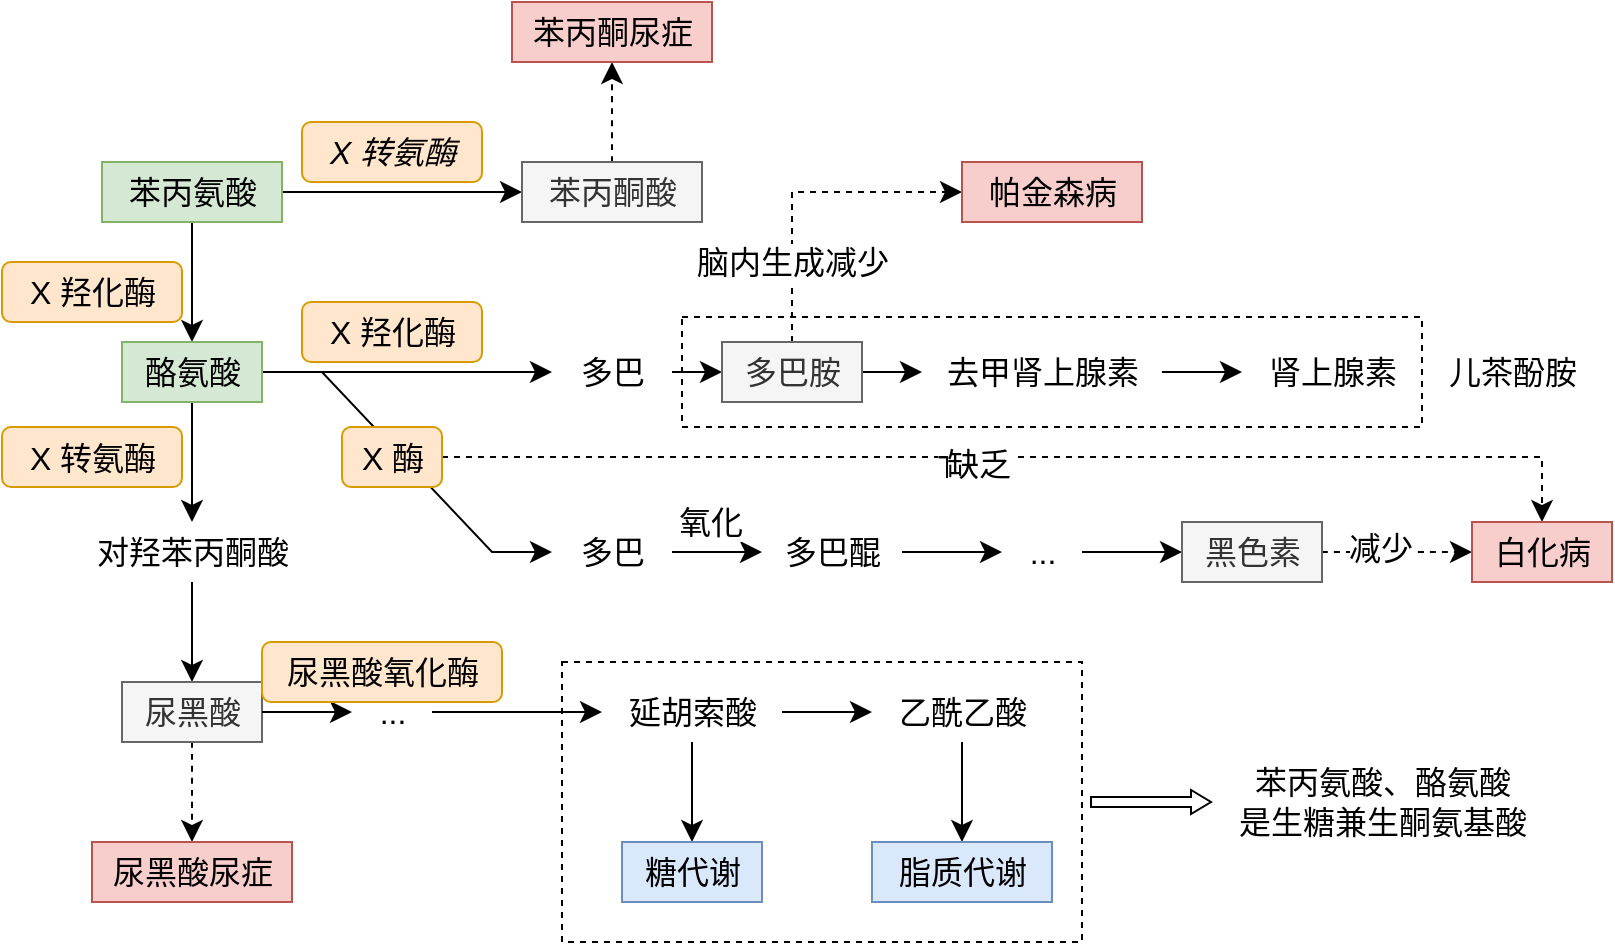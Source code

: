 <mxfile version="22.0.3" type="device">
  <diagram name="第 1 页" id="IJC8CHaW8OvVdunV08Oi">
    <mxGraphModel dx="998" dy="300" grid="1" gridSize="10" guides="1" tooltips="1" connect="1" arrows="1" fold="1" page="0" pageScale="1" pageWidth="827" pageHeight="1169" math="0" shadow="0">
      <root>
        <mxCell id="0" />
        <mxCell id="1" parent="0" />
        <mxCell id="XkeC98np7HwrWF6QXYlz-70" style="edgeStyle=none;curved=1;rounded=0;orthogonalLoop=1;jettySize=auto;html=1;fontSize=12;shape=flexArrow;startSize=2;width=5;endSize=3;endWidth=6;startArrow=none;startFill=0;sourcePerimeterSpacing=4;" parent="1" source="XkeC98np7HwrWF6QXYlz-68" target="XkeC98np7HwrWF6QXYlz-69" edge="1">
          <mxGeometry relative="1" as="geometry" />
        </mxCell>
        <mxCell id="XkeC98np7HwrWF6QXYlz-68" value="" style="rounded=0;whiteSpace=wrap;html=1;fontSize=16;fillColor=none;dashed=1;" parent="1" vertex="1">
          <mxGeometry x="310" y="810" width="260" height="140" as="geometry" />
        </mxCell>
        <mxCell id="XkeC98np7HwrWF6QXYlz-24" value="" style="rounded=0;whiteSpace=wrap;html=1;fontSize=16;fillColor=none;dashed=1;" parent="1" vertex="1">
          <mxGeometry x="370" y="637.5" width="370" height="55" as="geometry" />
        </mxCell>
        <mxCell id="XkeC98np7HwrWF6QXYlz-8" value="" style="edgeStyle=none;curved=1;rounded=0;orthogonalLoop=1;jettySize=auto;html=1;fontSize=12;startSize=8;endSize=8;" parent="1" source="XkeC98np7HwrWF6QXYlz-6" target="XkeC98np7HwrWF6QXYlz-7" edge="1">
          <mxGeometry relative="1" as="geometry" />
        </mxCell>
        <mxCell id="XkeC98np7HwrWF6QXYlz-11" value="" style="edgeStyle=none;curved=1;rounded=0;orthogonalLoop=1;jettySize=auto;html=1;fontSize=12;startSize=8;endSize=8;" parent="1" source="XkeC98np7HwrWF6QXYlz-6" target="XkeC98np7HwrWF6QXYlz-10" edge="1">
          <mxGeometry relative="1" as="geometry" />
        </mxCell>
        <mxCell id="XkeC98np7HwrWF6QXYlz-6" value="苯丙氨酸" style="text;html=1;align=center;verticalAlign=middle;resizable=0;points=[];autosize=1;strokeColor=#82b366;fillColor=#d5e8d4;fontSize=16;" parent="1" vertex="1">
          <mxGeometry x="80" y="560" width="90" height="30" as="geometry" />
        </mxCell>
        <mxCell id="XkeC98np7HwrWF6QXYlz-13" value="" style="edgeStyle=none;curved=1;rounded=0;orthogonalLoop=1;jettySize=auto;html=1;fontSize=12;startSize=8;endSize=8;dashed=1;endArrow=classic;endFill=1;" parent="1" source="XkeC98np7HwrWF6QXYlz-7" target="XkeC98np7HwrWF6QXYlz-12" edge="1">
          <mxGeometry relative="1" as="geometry" />
        </mxCell>
        <mxCell id="XkeC98np7HwrWF6QXYlz-7" value="苯丙酮酸" style="text;html=1;align=center;verticalAlign=middle;resizable=0;points=[];autosize=1;strokeColor=#666666;fillColor=#f5f5f5;fontSize=16;fontColor=#333333;" parent="1" vertex="1">
          <mxGeometry x="290" y="560" width="90" height="30" as="geometry" />
        </mxCell>
        <mxCell id="XkeC98np7HwrWF6QXYlz-9" value="X 转氨酶" style="text;html=1;align=center;verticalAlign=middle;resizable=0;points=[];autosize=1;strokeColor=#d79b00;fillColor=#ffe6cc;fontSize=16;rounded=1;fontStyle=2" parent="1" vertex="1">
          <mxGeometry x="180" y="540" width="90" height="30" as="geometry" />
        </mxCell>
        <mxCell id="XkeC98np7HwrWF6QXYlz-15" value="" style="edgeStyle=none;curved=1;rounded=0;orthogonalLoop=1;jettySize=auto;html=1;fontSize=12;startSize=8;endSize=8;" parent="1" source="XkeC98np7HwrWF6QXYlz-10" target="XkeC98np7HwrWF6QXYlz-14" edge="1">
          <mxGeometry relative="1" as="geometry" />
        </mxCell>
        <mxCell id="XkeC98np7HwrWF6QXYlz-26" style="edgeStyle=entityRelationEdgeStyle;rounded=0;orthogonalLoop=1;jettySize=auto;html=1;fontSize=12;startSize=8;endSize=8;" parent="1" source="XkeC98np7HwrWF6QXYlz-10" target="XkeC98np7HwrWF6QXYlz-25" edge="1">
          <mxGeometry relative="1" as="geometry" />
        </mxCell>
        <mxCell id="XkeC98np7HwrWF6QXYlz-34" value="" style="edgeStyle=none;curved=1;rounded=0;orthogonalLoop=1;jettySize=auto;html=1;fontSize=12;startSize=8;endSize=8;" parent="1" source="XkeC98np7HwrWF6QXYlz-10" target="XkeC98np7HwrWF6QXYlz-33" edge="1">
          <mxGeometry relative="1" as="geometry" />
        </mxCell>
        <mxCell id="XkeC98np7HwrWF6QXYlz-10" value="酪氨酸" style="text;html=1;align=center;verticalAlign=middle;resizable=0;points=[];autosize=1;strokeColor=#82b366;fillColor=#d5e8d4;fontSize=16;" parent="1" vertex="1">
          <mxGeometry x="90" y="650" width="70" height="30" as="geometry" />
        </mxCell>
        <mxCell id="XkeC98np7HwrWF6QXYlz-12" value="苯丙酮尿症" style="text;html=1;align=center;verticalAlign=middle;resizable=0;points=[];autosize=1;fontSize=16;fillColor=#f8cecc;strokeColor=#b85450;" parent="1" vertex="1">
          <mxGeometry x="285" y="480" width="100" height="30" as="geometry" />
        </mxCell>
        <mxCell id="XkeC98np7HwrWF6QXYlz-19" value="" style="edgeStyle=none;curved=1;rounded=0;orthogonalLoop=1;jettySize=auto;html=1;fontSize=12;startSize=8;endSize=8;" parent="1" source="XkeC98np7HwrWF6QXYlz-14" target="XkeC98np7HwrWF6QXYlz-18" edge="1">
          <mxGeometry relative="1" as="geometry" />
        </mxCell>
        <mxCell id="XkeC98np7HwrWF6QXYlz-14" value="多巴" style="text;html=1;align=center;verticalAlign=middle;resizable=0;points=[];autosize=1;fontSize=16;" parent="1" vertex="1">
          <mxGeometry x="305" y="650" width="60" height="30" as="geometry" />
        </mxCell>
        <mxCell id="XkeC98np7HwrWF6QXYlz-16" value="X 羟化酶" style="text;html=1;align=center;verticalAlign=middle;resizable=0;points=[];autosize=1;strokeColor=#d79b00;fillColor=#ffe6cc;fontSize=16;rounded=1;" parent="1" vertex="1">
          <mxGeometry x="180" y="630" width="90" height="30" as="geometry" />
        </mxCell>
        <mxCell id="XkeC98np7HwrWF6QXYlz-17" value="X 羟化酶" style="text;html=1;align=center;verticalAlign=middle;resizable=0;points=[];autosize=1;strokeColor=#d79b00;fillColor=#ffe6cc;fontSize=16;rounded=1;" parent="1" vertex="1">
          <mxGeometry x="30" y="610" width="90" height="30" as="geometry" />
        </mxCell>
        <mxCell id="XkeC98np7HwrWF6QXYlz-21" value="" style="edgeStyle=none;curved=1;rounded=0;orthogonalLoop=1;jettySize=auto;html=1;fontSize=12;startSize=8;endSize=8;" parent="1" source="XkeC98np7HwrWF6QXYlz-18" target="XkeC98np7HwrWF6QXYlz-20" edge="1">
          <mxGeometry relative="1" as="geometry" />
        </mxCell>
        <mxCell id="XkeC98np7HwrWF6QXYlz-51" style="edgeStyle=orthogonalEdgeStyle;rounded=0;orthogonalLoop=1;jettySize=auto;html=1;fontSize=12;startSize=8;endSize=8;dashed=1;" parent="1" source="XkeC98np7HwrWF6QXYlz-18" target="XkeC98np7HwrWF6QXYlz-57" edge="1">
          <mxGeometry relative="1" as="geometry">
            <mxPoint x="530" y="570" as="targetPoint" />
            <Array as="points">
              <mxPoint x="425" y="575" />
            </Array>
          </mxGeometry>
        </mxCell>
        <mxCell id="XkeC98np7HwrWF6QXYlz-58" value="脑内生成减少" style="edgeLabel;html=1;align=center;verticalAlign=middle;resizable=0;points=[];fontSize=16;" parent="XkeC98np7HwrWF6QXYlz-51" vertex="1" connectable="0">
          <mxGeometry x="-0.101" relative="1" as="geometry">
            <mxPoint y="32" as="offset" />
          </mxGeometry>
        </mxCell>
        <mxCell id="XkeC98np7HwrWF6QXYlz-18" value="多巴胺" style="text;html=1;align=center;verticalAlign=middle;resizable=0;points=[];autosize=1;fontSize=16;fillColor=#f5f5f5;fontColor=#333333;strokeColor=#666666;" parent="1" vertex="1">
          <mxGeometry x="390" y="650" width="70" height="30" as="geometry" />
        </mxCell>
        <mxCell id="XkeC98np7HwrWF6QXYlz-23" value="" style="edgeStyle=none;curved=1;rounded=0;orthogonalLoop=1;jettySize=auto;html=1;fontSize=12;startSize=8;endSize=8;" parent="1" source="XkeC98np7HwrWF6QXYlz-20" target="XkeC98np7HwrWF6QXYlz-22" edge="1">
          <mxGeometry relative="1" as="geometry" />
        </mxCell>
        <mxCell id="XkeC98np7HwrWF6QXYlz-20" value="去甲肾上腺素" style="text;html=1;align=center;verticalAlign=middle;resizable=0;points=[];autosize=1;fontSize=16;" parent="1" vertex="1">
          <mxGeometry x="490" y="650" width="120" height="30" as="geometry" />
        </mxCell>
        <mxCell id="XkeC98np7HwrWF6QXYlz-22" value="肾上腺素" style="text;html=1;align=center;verticalAlign=middle;resizable=0;points=[];autosize=1;fontSize=16;" parent="1" vertex="1">
          <mxGeometry x="650" y="650" width="90" height="30" as="geometry" />
        </mxCell>
        <mxCell id="XkeC98np7HwrWF6QXYlz-30" value="" style="edgeStyle=none;curved=1;rounded=0;orthogonalLoop=1;jettySize=auto;html=1;fontSize=12;startSize=8;endSize=8;" parent="1" source="XkeC98np7HwrWF6QXYlz-25" target="XkeC98np7HwrWF6QXYlz-29" edge="1">
          <mxGeometry relative="1" as="geometry" />
        </mxCell>
        <mxCell id="XkeC98np7HwrWF6QXYlz-61" value="氧化" style="edgeLabel;html=1;align=center;verticalAlign=middle;resizable=0;points=[];fontSize=16;" parent="XkeC98np7HwrWF6QXYlz-30" vertex="1" connectable="0">
          <mxGeometry x="-0.218" y="4" relative="1" as="geometry">
            <mxPoint x="1" y="-11" as="offset" />
          </mxGeometry>
        </mxCell>
        <mxCell id="XkeC98np7HwrWF6QXYlz-25" value="多巴" style="text;html=1;align=center;verticalAlign=middle;resizable=0;points=[];autosize=1;strokeColor=none;fillColor=none;fontSize=16;" parent="1" vertex="1">
          <mxGeometry x="305" y="740" width="60" height="30" as="geometry" />
        </mxCell>
        <mxCell id="XkeC98np7HwrWF6QXYlz-50" style="edgeStyle=orthogonalEdgeStyle;rounded=0;orthogonalLoop=1;jettySize=auto;html=1;fontSize=12;startSize=8;endSize=8;dashed=1;" parent="1" source="XkeC98np7HwrWF6QXYlz-27" target="XkeC98np7HwrWF6QXYlz-47" edge="1">
          <mxGeometry relative="1" as="geometry">
            <mxPoint x="700" y="707.5" as="targetPoint" />
          </mxGeometry>
        </mxCell>
        <mxCell id="XkeC98np7HwrWF6QXYlz-52" value="Text" style="edgeLabel;html=1;align=center;verticalAlign=middle;resizable=0;points=[];fontSize=16;" parent="XkeC98np7HwrWF6QXYlz-50" vertex="1" connectable="0">
          <mxGeometry x="-0.194" y="-4" relative="1" as="geometry">
            <mxPoint x="27" as="offset" />
          </mxGeometry>
        </mxCell>
        <mxCell id="XkeC98np7HwrWF6QXYlz-53" value="缺乏" style="edgeLabel;html=1;align=center;verticalAlign=middle;resizable=0;points=[];fontSize=16;" parent="XkeC98np7HwrWF6QXYlz-50" vertex="1" connectable="0">
          <mxGeometry x="-0.081" y="-6" relative="1" as="geometry">
            <mxPoint y="-3" as="offset" />
          </mxGeometry>
        </mxCell>
        <mxCell id="XkeC98np7HwrWF6QXYlz-27" value="X 酶" style="text;html=1;align=center;verticalAlign=middle;resizable=0;points=[];autosize=1;strokeColor=#d79b00;fillColor=#ffe6cc;fontSize=16;rounded=1;" parent="1" vertex="1">
          <mxGeometry x="200" y="692.5" width="50" height="30" as="geometry" />
        </mxCell>
        <mxCell id="XkeC98np7HwrWF6QXYlz-32" value="" style="edgeStyle=none;curved=1;rounded=0;orthogonalLoop=1;jettySize=auto;html=1;fontSize=12;startSize=8;endSize=8;" parent="1" source="XkeC98np7HwrWF6QXYlz-62" target="XkeC98np7HwrWF6QXYlz-31" edge="1">
          <mxGeometry relative="1" as="geometry" />
        </mxCell>
        <mxCell id="XkeC98np7HwrWF6QXYlz-29" value="多巴醌" style="text;html=1;align=center;verticalAlign=middle;resizable=0;points=[];autosize=1;strokeColor=none;fillColor=none;fontSize=16;" parent="1" vertex="1">
          <mxGeometry x="410" y="740" width="70" height="30" as="geometry" />
        </mxCell>
        <mxCell id="XkeC98np7HwrWF6QXYlz-55" style="edgeStyle=none;curved=1;rounded=0;orthogonalLoop=1;jettySize=auto;html=1;fontSize=12;startSize=8;endSize=8;dashed=1;" parent="1" source="XkeC98np7HwrWF6QXYlz-31" target="XkeC98np7HwrWF6QXYlz-47" edge="1">
          <mxGeometry relative="1" as="geometry" />
        </mxCell>
        <mxCell id="XkeC98np7HwrWF6QXYlz-56" value="减少" style="edgeLabel;html=1;align=center;verticalAlign=middle;resizable=0;points=[];fontSize=16;" parent="XkeC98np7HwrWF6QXYlz-55" vertex="1" connectable="0">
          <mxGeometry x="-0.239" y="2" relative="1" as="geometry">
            <mxPoint as="offset" />
          </mxGeometry>
        </mxCell>
        <mxCell id="XkeC98np7HwrWF6QXYlz-31" value="黑色素" style="text;html=1;align=center;verticalAlign=middle;resizable=0;points=[];autosize=1;strokeColor=#666666;fillColor=#f5f5f5;fontSize=16;fontColor=#333333;" parent="1" vertex="1">
          <mxGeometry x="620" y="740" width="70" height="30" as="geometry" />
        </mxCell>
        <mxCell id="XkeC98np7HwrWF6QXYlz-37" value="" style="edgeStyle=none;curved=1;rounded=0;orthogonalLoop=1;jettySize=auto;html=1;fontSize=12;startSize=8;endSize=8;" parent="1" source="XkeC98np7HwrWF6QXYlz-33" target="XkeC98np7HwrWF6QXYlz-36" edge="1">
          <mxGeometry relative="1" as="geometry" />
        </mxCell>
        <mxCell id="XkeC98np7HwrWF6QXYlz-33" value="对羟苯丙酮酸" style="text;html=1;align=center;verticalAlign=middle;resizable=0;points=[];autosize=1;fontSize=16;" parent="1" vertex="1">
          <mxGeometry x="65" y="740" width="120" height="30" as="geometry" />
        </mxCell>
        <mxCell id="XkeC98np7HwrWF6QXYlz-35" value="X 转氨酶" style="text;html=1;align=center;verticalAlign=middle;resizable=0;points=[];autosize=1;strokeColor=#d79b00;fillColor=#ffe6cc;fontSize=16;rounded=1;" parent="1" vertex="1">
          <mxGeometry x="30" y="692.5" width="90" height="30" as="geometry" />
        </mxCell>
        <mxCell id="XkeC98np7HwrWF6QXYlz-39" value="" style="edgeStyle=none;curved=1;rounded=0;orthogonalLoop=1;jettySize=auto;html=1;fontSize=12;startSize=8;endSize=8;" parent="1" source="XkeC98np7HwrWF6QXYlz-41" target="XkeC98np7HwrWF6QXYlz-38" edge="1">
          <mxGeometry relative="1" as="geometry" />
        </mxCell>
        <mxCell id="XkeC98np7HwrWF6QXYlz-46" value="" style="edgeStyle=none;curved=1;rounded=0;orthogonalLoop=1;jettySize=auto;html=1;fontSize=12;startSize=8;endSize=8;dashed=1;endArrow=classic;endFill=1;" parent="1" source="XkeC98np7HwrWF6QXYlz-36" target="XkeC98np7HwrWF6QXYlz-45" edge="1">
          <mxGeometry relative="1" as="geometry" />
        </mxCell>
        <mxCell id="XkeC98np7HwrWF6QXYlz-36" value="尿黑酸" style="text;html=1;align=center;verticalAlign=middle;resizable=0;points=[];autosize=1;fontSize=16;fillColor=#f5f5f5;fontColor=#333333;strokeColor=#666666;" parent="1" vertex="1">
          <mxGeometry x="90" y="820" width="70" height="30" as="geometry" />
        </mxCell>
        <mxCell id="XkeC98np7HwrWF6QXYlz-44" value="" style="edgeStyle=none;curved=1;rounded=0;orthogonalLoop=1;jettySize=auto;html=1;fontSize=12;startSize=8;endSize=8;" parent="1" source="XkeC98np7HwrWF6QXYlz-38" target="XkeC98np7HwrWF6QXYlz-43" edge="1">
          <mxGeometry relative="1" as="geometry" />
        </mxCell>
        <mxCell id="XkeC98np7HwrWF6QXYlz-65" value="" style="edgeStyle=none;curved=1;rounded=0;orthogonalLoop=1;jettySize=auto;html=1;fontSize=12;startSize=8;endSize=8;" parent="1" source="XkeC98np7HwrWF6QXYlz-38" target="XkeC98np7HwrWF6QXYlz-64" edge="1">
          <mxGeometry relative="1" as="geometry" />
        </mxCell>
        <mxCell id="XkeC98np7HwrWF6QXYlz-38" value="延胡索酸" style="text;html=1;align=center;verticalAlign=middle;resizable=0;points=[];autosize=1;fontSize=16;" parent="1" vertex="1">
          <mxGeometry x="330" y="820" width="90" height="30" as="geometry" />
        </mxCell>
        <mxCell id="XkeC98np7HwrWF6QXYlz-42" value="" style="edgeStyle=none;curved=1;rounded=0;orthogonalLoop=1;jettySize=auto;html=1;fontSize=12;startSize=8;endSize=8;" parent="1" source="XkeC98np7HwrWF6QXYlz-36" target="XkeC98np7HwrWF6QXYlz-41" edge="1">
          <mxGeometry relative="1" as="geometry">
            <mxPoint x="160" y="835" as="sourcePoint" />
            <mxPoint x="290" y="835" as="targetPoint" />
          </mxGeometry>
        </mxCell>
        <mxCell id="XkeC98np7HwrWF6QXYlz-41" value="..." style="text;html=1;align=center;verticalAlign=middle;resizable=0;points=[];autosize=1;strokeColor=none;fillColor=none;fontSize=16;" parent="1" vertex="1">
          <mxGeometry x="205" y="820" width="40" height="30" as="geometry" />
        </mxCell>
        <mxCell id="XkeC98np7HwrWF6QXYlz-67" value="" style="edgeStyle=none;curved=1;rounded=0;orthogonalLoop=1;jettySize=auto;html=1;fontSize=12;startSize=8;endSize=8;" parent="1" source="XkeC98np7HwrWF6QXYlz-43" target="XkeC98np7HwrWF6QXYlz-66" edge="1">
          <mxGeometry relative="1" as="geometry" />
        </mxCell>
        <mxCell id="XkeC98np7HwrWF6QXYlz-43" value="乙酰乙酸" style="text;html=1;align=center;verticalAlign=middle;resizable=0;points=[];autosize=1;fontSize=16;" parent="1" vertex="1">
          <mxGeometry x="465" y="820" width="90" height="30" as="geometry" />
        </mxCell>
        <mxCell id="XkeC98np7HwrWF6QXYlz-45" value="尿黑酸尿症" style="text;html=1;align=center;verticalAlign=middle;resizable=0;points=[];autosize=1;fontSize=16;fillColor=#f8cecc;strokeColor=#b85450;" parent="1" vertex="1">
          <mxGeometry x="75" y="900" width="100" height="30" as="geometry" />
        </mxCell>
        <mxCell id="XkeC98np7HwrWF6QXYlz-47" value="白化病" style="text;html=1;align=center;verticalAlign=middle;resizable=0;points=[];autosize=1;strokeColor=#b85450;fillColor=#f8cecc;fontSize=16;" parent="1" vertex="1">
          <mxGeometry x="765" y="740" width="70" height="30" as="geometry" />
        </mxCell>
        <mxCell id="XkeC98np7HwrWF6QXYlz-57" value="帕金森病" style="text;html=1;align=center;verticalAlign=middle;resizable=0;points=[];autosize=1;strokeColor=#b85450;fillColor=#f8cecc;fontSize=16;" parent="1" vertex="1">
          <mxGeometry x="510" y="560" width="90" height="30" as="geometry" />
        </mxCell>
        <mxCell id="XkeC98np7HwrWF6QXYlz-60" value="儿茶酚胺" style="text;html=1;align=center;verticalAlign=middle;resizable=0;points=[];autosize=1;strokeColor=none;fillColor=none;fontSize=16;" parent="1" vertex="1">
          <mxGeometry x="740" y="650" width="90" height="30" as="geometry" />
        </mxCell>
        <mxCell id="XkeC98np7HwrWF6QXYlz-63" value="" style="edgeStyle=none;curved=1;rounded=0;orthogonalLoop=1;jettySize=auto;html=1;fontSize=12;startSize=8;endSize=8;" parent="1" source="XkeC98np7HwrWF6QXYlz-29" target="XkeC98np7HwrWF6QXYlz-62" edge="1">
          <mxGeometry relative="1" as="geometry">
            <mxPoint x="480" y="755" as="sourcePoint" />
            <mxPoint x="600" y="755" as="targetPoint" />
          </mxGeometry>
        </mxCell>
        <mxCell id="XkeC98np7HwrWF6QXYlz-62" value="..." style="text;html=1;align=center;verticalAlign=middle;resizable=0;points=[];autosize=1;strokeColor=none;fillColor=none;fontSize=16;" parent="1" vertex="1">
          <mxGeometry x="530" y="740" width="40" height="30" as="geometry" />
        </mxCell>
        <mxCell id="XkeC98np7HwrWF6QXYlz-64" value="糖代谢" style="text;html=1;align=center;verticalAlign=middle;resizable=0;points=[];autosize=1;fontSize=16;fillColor=#dae8fc;strokeColor=#6c8ebf;" parent="1" vertex="1">
          <mxGeometry x="340" y="900" width="70" height="30" as="geometry" />
        </mxCell>
        <mxCell id="XkeC98np7HwrWF6QXYlz-66" value="脂质代谢" style="text;html=1;align=center;verticalAlign=middle;resizable=0;points=[];autosize=1;fontSize=16;fillColor=#dae8fc;strokeColor=#6c8ebf;" parent="1" vertex="1">
          <mxGeometry x="465" y="900" width="90" height="30" as="geometry" />
        </mxCell>
        <mxCell id="XkeC98np7HwrWF6QXYlz-69" value="苯丙氨酸、酪氨酸&lt;br&gt;是生糖兼生酮氨基酸" style="text;html=1;align=center;verticalAlign=middle;resizable=0;points=[];autosize=1;strokeColor=none;fillColor=none;fontSize=16;" parent="1" vertex="1">
          <mxGeometry x="635" y="855" width="170" height="50" as="geometry" />
        </mxCell>
        <mxCell id="T_H9jb8Gtt_DGmYoArKT-2" value="尿黑酸氧化酶" style="text;html=1;align=center;verticalAlign=middle;resizable=0;points=[];autosize=1;strokeColor=#d79b00;fillColor=#ffe6cc;fontSize=16;rounded=1;" vertex="1" parent="1">
          <mxGeometry x="160" y="800" width="120" height="30" as="geometry" />
        </mxCell>
      </root>
    </mxGraphModel>
  </diagram>
</mxfile>
